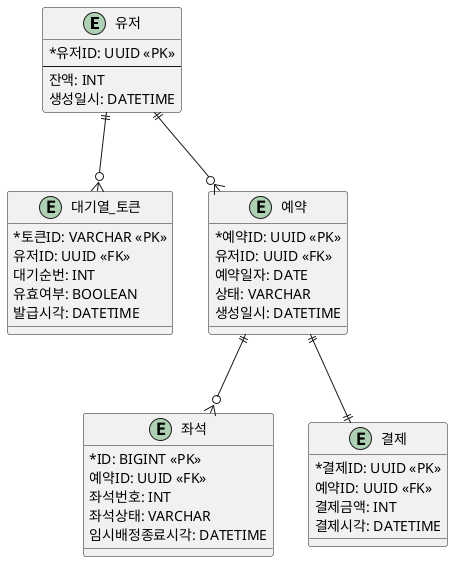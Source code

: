 @startuml
skinparam classAttributeIconSize 0

entity 유저 {
  * 유저ID: UUID <<PK>>
  --
  잔액: INT
  생성일시: DATETIME
}

entity 대기열_토큰 {
  * 토큰ID: VARCHAR <<PK>>
  유저ID: UUID <<FK>>
  대기순번: INT
  유효여부: BOOLEAN
  발급시각: DATETIME
}

entity 예약 {
  * 예약ID: UUID <<PK>>
  유저ID: UUID <<FK>>
  예약일자: DATE
  상태: VARCHAR
  생성일시: DATETIME
}

entity 좌석 {
  * ID: BIGINT <<PK>>
  예약ID: UUID <<FK>>
  좌석번호: INT
  좌석상태: VARCHAR
  임시배정종료시각: DATETIME
}

entity 결제 {
  * 결제ID: UUID <<PK>>
  예약ID: UUID <<FK>>
  결제금액: INT
  결제시각: DATETIME
}

유저 ||--o{ 대기열_토큰 : ""
유저 ||--o{ 예약 : ""
예약 ||--o{ 좌석 : ""
예약 ||--|| 결제 : ""

@enduml